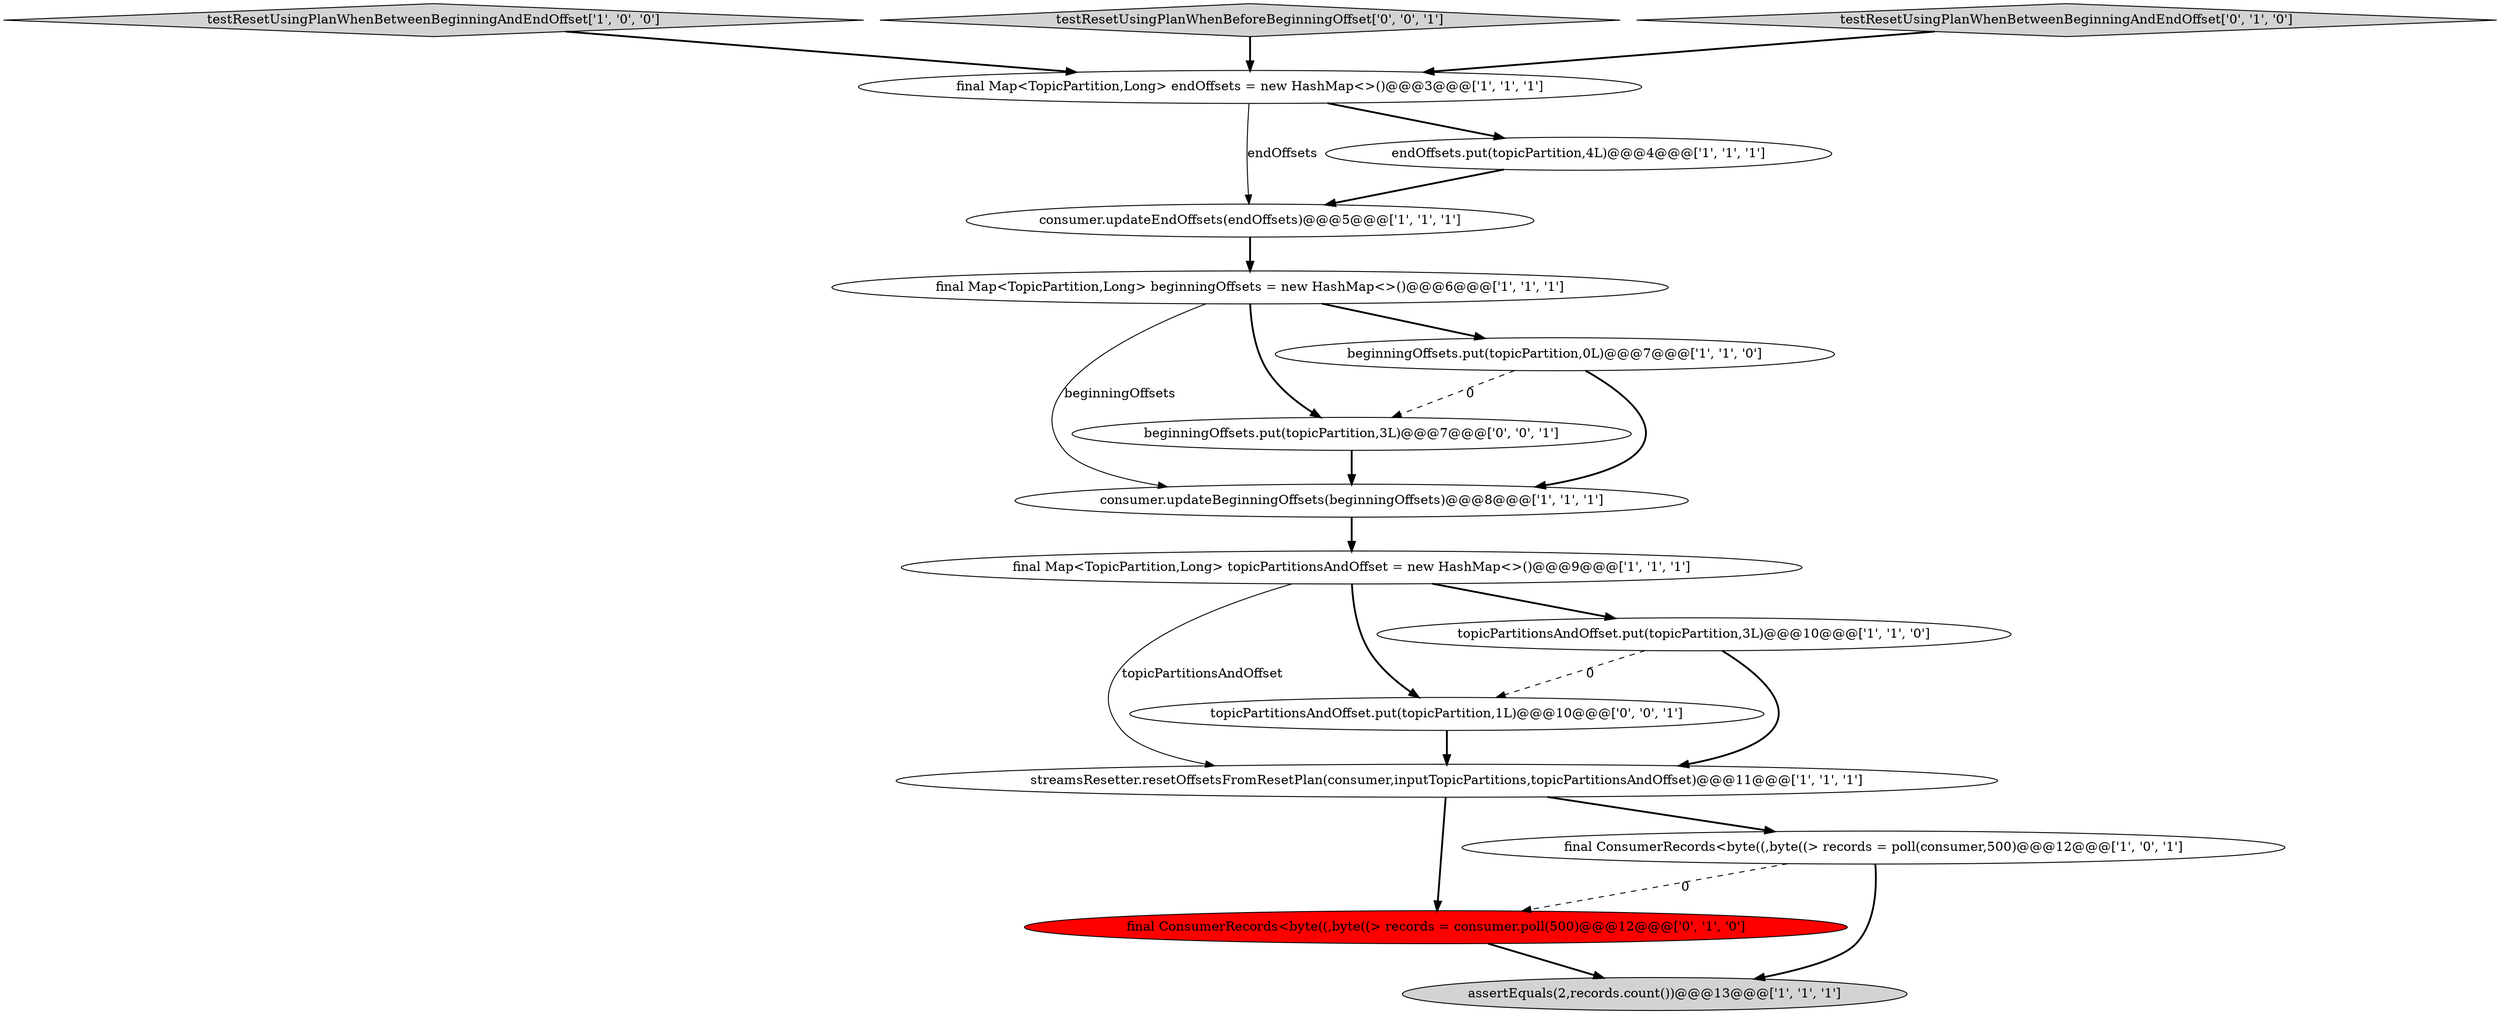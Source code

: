 digraph {
1 [style = filled, label = "final Map<TopicPartition,Long> endOffsets = new HashMap<>()@@@3@@@['1', '1', '1']", fillcolor = white, shape = ellipse image = "AAA0AAABBB1BBB"];
4 [style = filled, label = "consumer.updateBeginningOffsets(beginningOffsets)@@@8@@@['1', '1', '1']", fillcolor = white, shape = ellipse image = "AAA0AAABBB1BBB"];
7 [style = filled, label = "testResetUsingPlanWhenBetweenBeginningAndEndOffset['1', '0', '0']", fillcolor = lightgray, shape = diamond image = "AAA0AAABBB1BBB"];
11 [style = filled, label = "streamsResetter.resetOffsetsFromResetPlan(consumer,inputTopicPartitions,topicPartitionsAndOffset)@@@11@@@['1', '1', '1']", fillcolor = white, shape = ellipse image = "AAA0AAABBB1BBB"];
3 [style = filled, label = "consumer.updateEndOffsets(endOffsets)@@@5@@@['1', '1', '1']", fillcolor = white, shape = ellipse image = "AAA0AAABBB1BBB"];
13 [style = filled, label = "final ConsumerRecords<byte((,byte((> records = consumer.poll(500)@@@12@@@['0', '1', '0']", fillcolor = red, shape = ellipse image = "AAA1AAABBB2BBB"];
6 [style = filled, label = "final ConsumerRecords<byte((,byte((> records = poll(consumer,500)@@@12@@@['1', '0', '1']", fillcolor = white, shape = ellipse image = "AAA0AAABBB1BBB"];
16 [style = filled, label = "topicPartitionsAndOffset.put(topicPartition,1L)@@@10@@@['0', '0', '1']", fillcolor = white, shape = ellipse image = "AAA0AAABBB3BBB"];
5 [style = filled, label = "topicPartitionsAndOffset.put(topicPartition,3L)@@@10@@@['1', '1', '0']", fillcolor = white, shape = ellipse image = "AAA0AAABBB1BBB"];
15 [style = filled, label = "testResetUsingPlanWhenBeforeBeginningOffset['0', '0', '1']", fillcolor = lightgray, shape = diamond image = "AAA0AAABBB3BBB"];
9 [style = filled, label = "final Map<TopicPartition,Long> beginningOffsets = new HashMap<>()@@@6@@@['1', '1', '1']", fillcolor = white, shape = ellipse image = "AAA0AAABBB1BBB"];
12 [style = filled, label = "testResetUsingPlanWhenBetweenBeginningAndEndOffset['0', '1', '0']", fillcolor = lightgray, shape = diamond image = "AAA0AAABBB2BBB"];
8 [style = filled, label = "endOffsets.put(topicPartition,4L)@@@4@@@['1', '1', '1']", fillcolor = white, shape = ellipse image = "AAA0AAABBB1BBB"];
14 [style = filled, label = "beginningOffsets.put(topicPartition,3L)@@@7@@@['0', '0', '1']", fillcolor = white, shape = ellipse image = "AAA0AAABBB3BBB"];
0 [style = filled, label = "beginningOffsets.put(topicPartition,0L)@@@7@@@['1', '1', '0']", fillcolor = white, shape = ellipse image = "AAA0AAABBB1BBB"];
2 [style = filled, label = "assertEquals(2,records.count())@@@13@@@['1', '1', '1']", fillcolor = lightgray, shape = ellipse image = "AAA0AAABBB1BBB"];
10 [style = filled, label = "final Map<TopicPartition,Long> topicPartitionsAndOffset = new HashMap<>()@@@9@@@['1', '1', '1']", fillcolor = white, shape = ellipse image = "AAA0AAABBB1BBB"];
4->10 [style = bold, label=""];
7->1 [style = bold, label=""];
1->8 [style = bold, label=""];
16->11 [style = bold, label=""];
9->0 [style = bold, label=""];
11->6 [style = bold, label=""];
8->3 [style = bold, label=""];
12->1 [style = bold, label=""];
9->4 [style = solid, label="beginningOffsets"];
6->2 [style = bold, label=""];
5->16 [style = dashed, label="0"];
3->9 [style = bold, label=""];
0->14 [style = dashed, label="0"];
1->3 [style = solid, label="endOffsets"];
10->5 [style = bold, label=""];
6->13 [style = dashed, label="0"];
10->16 [style = bold, label=""];
0->4 [style = bold, label=""];
11->13 [style = bold, label=""];
13->2 [style = bold, label=""];
9->14 [style = bold, label=""];
5->11 [style = bold, label=""];
10->11 [style = solid, label="topicPartitionsAndOffset"];
14->4 [style = bold, label=""];
15->1 [style = bold, label=""];
}
